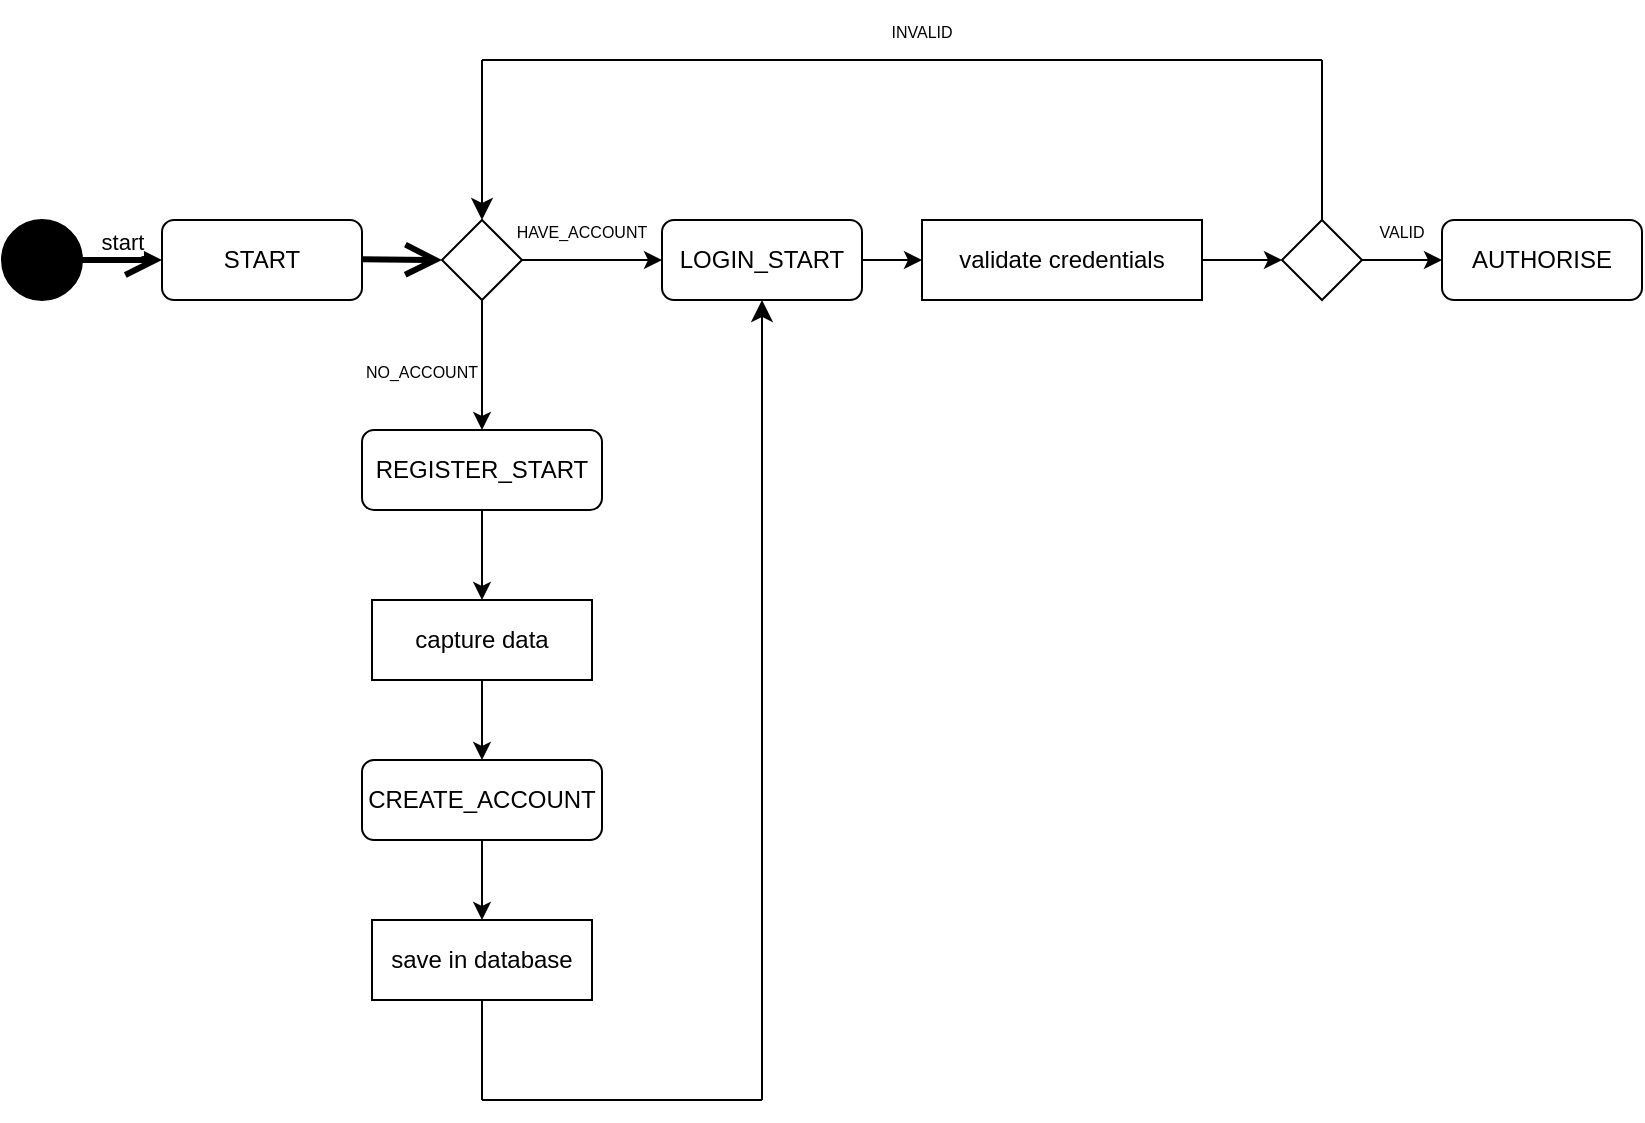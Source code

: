 <mxfile version="21.3.2" type="github">
  <diagram name="Page-1" id="58cdce13-f638-feb5-8d6f-7d28b1aa9fa0">
    <mxGraphModel dx="1400" dy="775" grid="1" gridSize="10" guides="1" tooltips="1" connect="1" arrows="1" fold="1" page="1" pageScale="1" pageWidth="1100" pageHeight="850" background="none" math="0" shadow="0">
      <root>
        <mxCell id="0" />
        <mxCell id="1" parent="0" />
        <mxCell id="1wq-5R0mncPX6H5CA1t6-1" value="" style="shape=ellipse;html=1;fillColor=strokeColor;fontSize=18;fontColor=#ffffff;" vertex="1" parent="1">
          <mxGeometry x="40" y="320" width="40" height="40" as="geometry" />
        </mxCell>
        <mxCell id="1wq-5R0mncPX6H5CA1t6-2" value="START" style="shape=rect;rounded=1;html=1;whiteSpace=wrap;align=center;" vertex="1" parent="1">
          <mxGeometry x="120" y="320" width="100" height="40" as="geometry" />
        </mxCell>
        <mxCell id="1wq-5R0mncPX6H5CA1t6-3" value="start" style="edgeStyle=none;html=1;endArrow=open;endSize=12;strokeWidth=3;verticalAlign=bottom;rounded=0;exitX=1;exitY=0.5;exitDx=0;exitDy=0;" edge="1" parent="1" source="1wq-5R0mncPX6H5CA1t6-1">
          <mxGeometry width="160" relative="1" as="geometry">
            <mxPoint x="320" y="350" as="sourcePoint" />
            <mxPoint x="120" y="340" as="targetPoint" />
          </mxGeometry>
        </mxCell>
        <mxCell id="1wq-5R0mncPX6H5CA1t6-14" value="" style="edgeStyle=orthogonalEdgeStyle;rounded=0;orthogonalLoop=1;jettySize=auto;html=1;" edge="1" parent="1" source="1wq-5R0mncPX6H5CA1t6-8" target="1wq-5R0mncPX6H5CA1t6-13">
          <mxGeometry relative="1" as="geometry" />
        </mxCell>
        <mxCell id="1wq-5R0mncPX6H5CA1t6-21" value="" style="edgeStyle=orthogonalEdgeStyle;rounded=0;orthogonalLoop=1;jettySize=auto;html=1;" edge="1" parent="1" source="1wq-5R0mncPX6H5CA1t6-8" target="1wq-5R0mncPX6H5CA1t6-17">
          <mxGeometry relative="1" as="geometry" />
        </mxCell>
        <mxCell id="1wq-5R0mncPX6H5CA1t6-8" value="" style="shape=rhombus;html=1;labelPosition=right;align=left;verticalAlign=middle" vertex="1" parent="1">
          <mxGeometry x="260" y="320" width="40" height="40" as="geometry" />
        </mxCell>
        <mxCell id="1wq-5R0mncPX6H5CA1t6-12" value="" style="edgeStyle=none;html=1;endArrow=open;endSize=12;strokeWidth=3;verticalAlign=bottom;rounded=0;entryX=0;entryY=0.5;entryDx=0;entryDy=0;" edge="1" parent="1" target="1wq-5R0mncPX6H5CA1t6-8">
          <mxGeometry width="160" relative="1" as="geometry">
            <mxPoint x="220" y="339.66" as="sourcePoint" />
            <mxPoint x="380" y="339.66" as="targetPoint" />
          </mxGeometry>
        </mxCell>
        <mxCell id="1wq-5R0mncPX6H5CA1t6-24" value="" style="edgeStyle=orthogonalEdgeStyle;rounded=0;orthogonalLoop=1;jettySize=auto;html=1;" edge="1" parent="1" source="1wq-5R0mncPX6H5CA1t6-13" target="1wq-5R0mncPX6H5CA1t6-23">
          <mxGeometry relative="1" as="geometry" />
        </mxCell>
        <mxCell id="1wq-5R0mncPX6H5CA1t6-13" value="LOGIN_START" style="shape=rect;rounded=1;html=1;whiteSpace=wrap;align=center;" vertex="1" parent="1">
          <mxGeometry x="370" y="320" width="100" height="40" as="geometry" />
        </mxCell>
        <mxCell id="1wq-5R0mncPX6H5CA1t6-15" value="&lt;font style=&quot;font-size: 8px;&quot;&gt;HAVE_ACCOUNT&lt;/font&gt;" style="text;html=1;strokeColor=none;fillColor=none;align=center;verticalAlign=middle;whiteSpace=wrap;rounded=0;" vertex="1" parent="1">
          <mxGeometry x="300" y="310" width="60" height="30" as="geometry" />
        </mxCell>
        <mxCell id="1wq-5R0mncPX6H5CA1t6-45" value="" style="edgeStyle=orthogonalEdgeStyle;rounded=0;orthogonalLoop=1;jettySize=auto;html=1;" edge="1" parent="1" source="1wq-5R0mncPX6H5CA1t6-17" target="1wq-5R0mncPX6H5CA1t6-44">
          <mxGeometry relative="1" as="geometry" />
        </mxCell>
        <mxCell id="1wq-5R0mncPX6H5CA1t6-17" value="REGISTER_START" style="shape=rect;rounded=1;html=1;whiteSpace=wrap;align=center;" vertex="1" parent="1">
          <mxGeometry x="220" y="425" width="120" height="40" as="geometry" />
        </mxCell>
        <mxCell id="1wq-5R0mncPX6H5CA1t6-22" value="&lt;font style=&quot;font-size: 8px;&quot;&gt;NO_ACCOUNT&lt;/font&gt;" style="text;html=1;strokeColor=none;fillColor=none;align=center;verticalAlign=middle;whiteSpace=wrap;rounded=0;" vertex="1" parent="1">
          <mxGeometry x="220" y="380" width="60" height="30" as="geometry" />
        </mxCell>
        <mxCell id="1wq-5R0mncPX6H5CA1t6-26" value="" style="edgeStyle=orthogonalEdgeStyle;rounded=0;orthogonalLoop=1;jettySize=auto;html=1;" edge="1" parent="1" source="1wq-5R0mncPX6H5CA1t6-23" target="1wq-5R0mncPX6H5CA1t6-25">
          <mxGeometry relative="1" as="geometry" />
        </mxCell>
        <mxCell id="1wq-5R0mncPX6H5CA1t6-23" value="validate credentials" style="shape=rect;html=1;whiteSpace=wrap;align=center;" vertex="1" parent="1">
          <mxGeometry x="500" y="320" width="140" height="40" as="geometry" />
        </mxCell>
        <mxCell id="1wq-5R0mncPX6H5CA1t6-41" value="" style="edgeStyle=orthogonalEdgeStyle;rounded=0;orthogonalLoop=1;jettySize=auto;html=1;" edge="1" parent="1" source="1wq-5R0mncPX6H5CA1t6-25">
          <mxGeometry relative="1" as="geometry">
            <mxPoint x="760" y="340" as="targetPoint" />
          </mxGeometry>
        </mxCell>
        <mxCell id="1wq-5R0mncPX6H5CA1t6-25" value="" style="shape=rhombus;html=1;labelPosition=right;align=left;verticalAlign=middle" vertex="1" parent="1">
          <mxGeometry x="680" y="320" width="40" height="40" as="geometry" />
        </mxCell>
        <mxCell id="1wq-5R0mncPX6H5CA1t6-27" value="&lt;font style=&quot;font-size: 8px;&quot;&gt;&lt;br&gt;&lt;/font&gt;" style="text;html=1;strokeColor=none;fillColor=none;align=center;verticalAlign=middle;whiteSpace=wrap;rounded=0;" vertex="1" parent="1">
          <mxGeometry x="630" y="300" width="60" height="30" as="geometry" />
        </mxCell>
        <mxCell id="1wq-5R0mncPX6H5CA1t6-36" value="" style="endArrow=none;html=1;rounded=0;exitX=0.5;exitY=0;exitDx=0;exitDy=0;" edge="1" parent="1" source="1wq-5R0mncPX6H5CA1t6-25">
          <mxGeometry width="50" height="50" relative="1" as="geometry">
            <mxPoint x="540" y="420" as="sourcePoint" />
            <mxPoint x="700" y="240" as="targetPoint" />
          </mxGeometry>
        </mxCell>
        <mxCell id="1wq-5R0mncPX6H5CA1t6-37" value="" style="endArrow=none;html=1;rounded=0;" edge="1" parent="1">
          <mxGeometry width="50" height="50" relative="1" as="geometry">
            <mxPoint x="280" y="240" as="sourcePoint" />
            <mxPoint x="700" y="240" as="targetPoint" />
          </mxGeometry>
        </mxCell>
        <mxCell id="1wq-5R0mncPX6H5CA1t6-38" value="" style="edgeStyle=segmentEdgeStyle;endArrow=classic;html=1;curved=0;rounded=0;endSize=8;startSize=8;entryX=0.5;entryY=0;entryDx=0;entryDy=0;" edge="1" parent="1" target="1wq-5R0mncPX6H5CA1t6-8">
          <mxGeometry width="50" height="50" relative="1" as="geometry">
            <mxPoint x="280" y="240" as="sourcePoint" />
            <mxPoint x="590" y="370" as="targetPoint" />
          </mxGeometry>
        </mxCell>
        <mxCell id="1wq-5R0mncPX6H5CA1t6-39" value="&lt;font style=&quot;font-size: 8px;&quot;&gt;INVALID&lt;/font&gt;" style="text;html=1;strokeColor=none;fillColor=none;align=center;verticalAlign=middle;whiteSpace=wrap;rounded=0;" vertex="1" parent="1">
          <mxGeometry x="470" y="210" width="60" height="30" as="geometry" />
        </mxCell>
        <mxCell id="1wq-5R0mncPX6H5CA1t6-42" value="AUTHORISE" style="shape=rect;rounded=1;html=1;whiteSpace=wrap;align=center;" vertex="1" parent="1">
          <mxGeometry x="760" y="320" width="100" height="40" as="geometry" />
        </mxCell>
        <mxCell id="1wq-5R0mncPX6H5CA1t6-43" value="&lt;font style=&quot;font-size: 8px;&quot;&gt;VALID&lt;/font&gt;" style="text;html=1;strokeColor=none;fillColor=none;align=center;verticalAlign=middle;whiteSpace=wrap;rounded=0;" vertex="1" parent="1">
          <mxGeometry x="710" y="310" width="60" height="30" as="geometry" />
        </mxCell>
        <mxCell id="1wq-5R0mncPX6H5CA1t6-47" value="" style="edgeStyle=orthogonalEdgeStyle;rounded=0;orthogonalLoop=1;jettySize=auto;html=1;" edge="1" parent="1" source="1wq-5R0mncPX6H5CA1t6-44" target="1wq-5R0mncPX6H5CA1t6-46">
          <mxGeometry relative="1" as="geometry" />
        </mxCell>
        <mxCell id="1wq-5R0mncPX6H5CA1t6-44" value="capture data" style="shape=rect;html=1;whiteSpace=wrap;align=center;" vertex="1" parent="1">
          <mxGeometry x="225" y="510" width="110" height="40" as="geometry" />
        </mxCell>
        <mxCell id="1wq-5R0mncPX6H5CA1t6-49" value="" style="edgeStyle=orthogonalEdgeStyle;rounded=0;orthogonalLoop=1;jettySize=auto;html=1;" edge="1" parent="1" source="1wq-5R0mncPX6H5CA1t6-46" target="1wq-5R0mncPX6H5CA1t6-48">
          <mxGeometry relative="1" as="geometry" />
        </mxCell>
        <mxCell id="1wq-5R0mncPX6H5CA1t6-46" value="CREATE_ACCOUNT" style="shape=rect;rounded=1;html=1;whiteSpace=wrap;align=center;" vertex="1" parent="1">
          <mxGeometry x="220" y="590" width="120" height="40" as="geometry" />
        </mxCell>
        <mxCell id="1wq-5R0mncPX6H5CA1t6-48" value="save in database" style="shape=rect;html=1;whiteSpace=wrap;align=center;" vertex="1" parent="1">
          <mxGeometry x="225" y="670" width="110" height="40" as="geometry" />
        </mxCell>
        <mxCell id="1wq-5R0mncPX6H5CA1t6-50" value="" style="endArrow=none;html=1;rounded=0;exitX=0.5;exitY=1;exitDx=0;exitDy=0;" edge="1" parent="1" source="1wq-5R0mncPX6H5CA1t6-48">
          <mxGeometry width="50" height="50" relative="1" as="geometry">
            <mxPoint x="710" y="330" as="sourcePoint" />
            <mxPoint x="280" y="760" as="targetPoint" />
          </mxGeometry>
        </mxCell>
        <mxCell id="1wq-5R0mncPX6H5CA1t6-51" value="" style="endArrow=none;html=1;rounded=0;" edge="1" parent="1">
          <mxGeometry width="50" height="50" relative="1" as="geometry">
            <mxPoint x="420" y="760" as="sourcePoint" />
            <mxPoint x="280" y="760" as="targetPoint" />
          </mxGeometry>
        </mxCell>
        <mxCell id="1wq-5R0mncPX6H5CA1t6-52" value="" style="edgeStyle=segmentEdgeStyle;endArrow=classic;html=1;curved=0;rounded=0;endSize=8;startSize=8;entryX=0.5;entryY=1;entryDx=0;entryDy=0;" edge="1" parent="1" target="1wq-5R0mncPX6H5CA1t6-13">
          <mxGeometry width="50" height="50" relative="1" as="geometry">
            <mxPoint x="420" y="760" as="sourcePoint" />
            <mxPoint x="290" y="330" as="targetPoint" />
          </mxGeometry>
        </mxCell>
      </root>
    </mxGraphModel>
  </diagram>
</mxfile>
